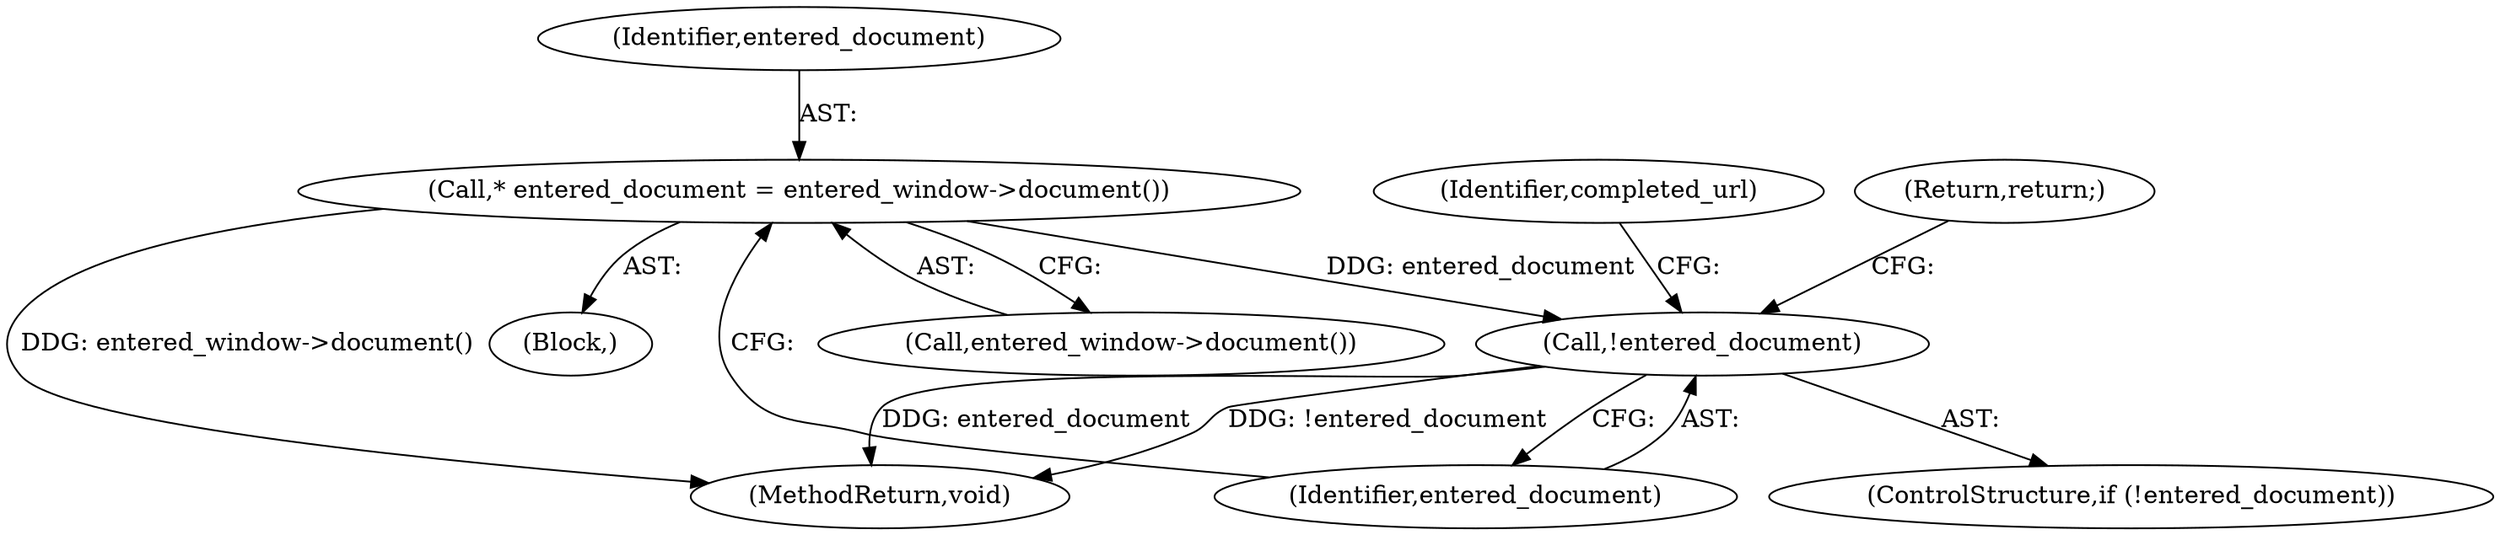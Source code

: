 digraph "0_Chrome_0e3b0c22a5c596bdc24a391b3f02952c1c3e4f1b@pointer" {
"1000121" [label="(Call,* entered_document = entered_window->document())"];
"1000125" [label="(Call,!entered_document)"];
"1000125" [label="(Call,!entered_document)"];
"1000130" [label="(Identifier,completed_url)"];
"1000237" [label="(MethodReturn,void)"];
"1000111" [label="(Block,)"];
"1000122" [label="(Identifier,entered_document)"];
"1000126" [label="(Identifier,entered_document)"];
"1000121" [label="(Call,* entered_document = entered_window->document())"];
"1000127" [label="(Return,return;)"];
"1000123" [label="(Call,entered_window->document())"];
"1000124" [label="(ControlStructure,if (!entered_document))"];
"1000121" -> "1000111"  [label="AST: "];
"1000121" -> "1000123"  [label="CFG: "];
"1000122" -> "1000121"  [label="AST: "];
"1000123" -> "1000121"  [label="AST: "];
"1000126" -> "1000121"  [label="CFG: "];
"1000121" -> "1000237"  [label="DDG: entered_window->document()"];
"1000121" -> "1000125"  [label="DDG: entered_document"];
"1000125" -> "1000124"  [label="AST: "];
"1000125" -> "1000126"  [label="CFG: "];
"1000126" -> "1000125"  [label="AST: "];
"1000127" -> "1000125"  [label="CFG: "];
"1000130" -> "1000125"  [label="CFG: "];
"1000125" -> "1000237"  [label="DDG: entered_document"];
"1000125" -> "1000237"  [label="DDG: !entered_document"];
}
